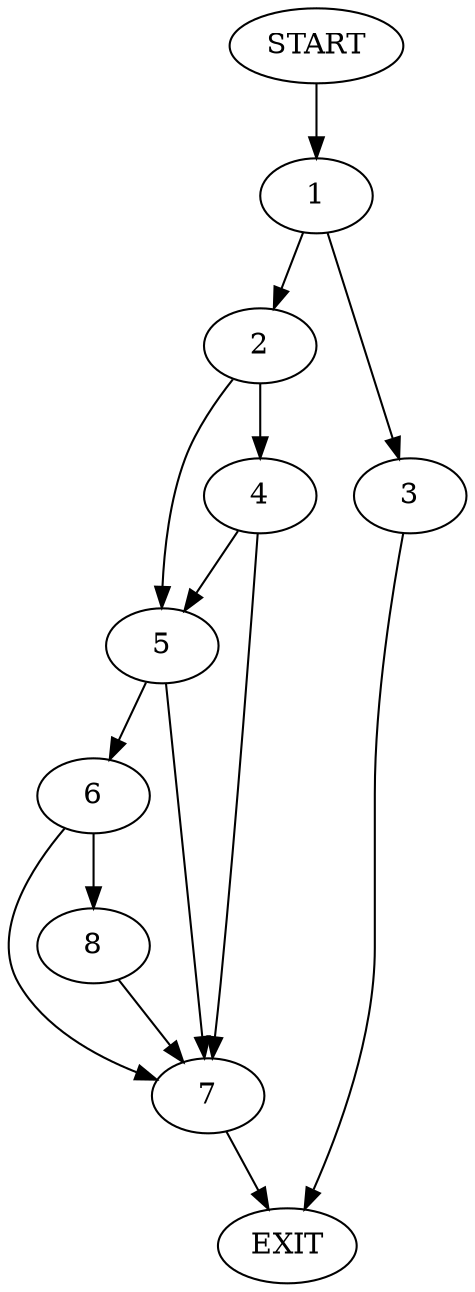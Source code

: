 digraph {
0 [label="START"]
9 [label="EXIT"]
0 -> 1
1 -> 2
1 -> 3
2 -> 4
2 -> 5
3 -> 9
5 -> 6
5 -> 7
4 -> 7
4 -> 5
7 -> 9
6 -> 8
6 -> 7
8 -> 7
}
